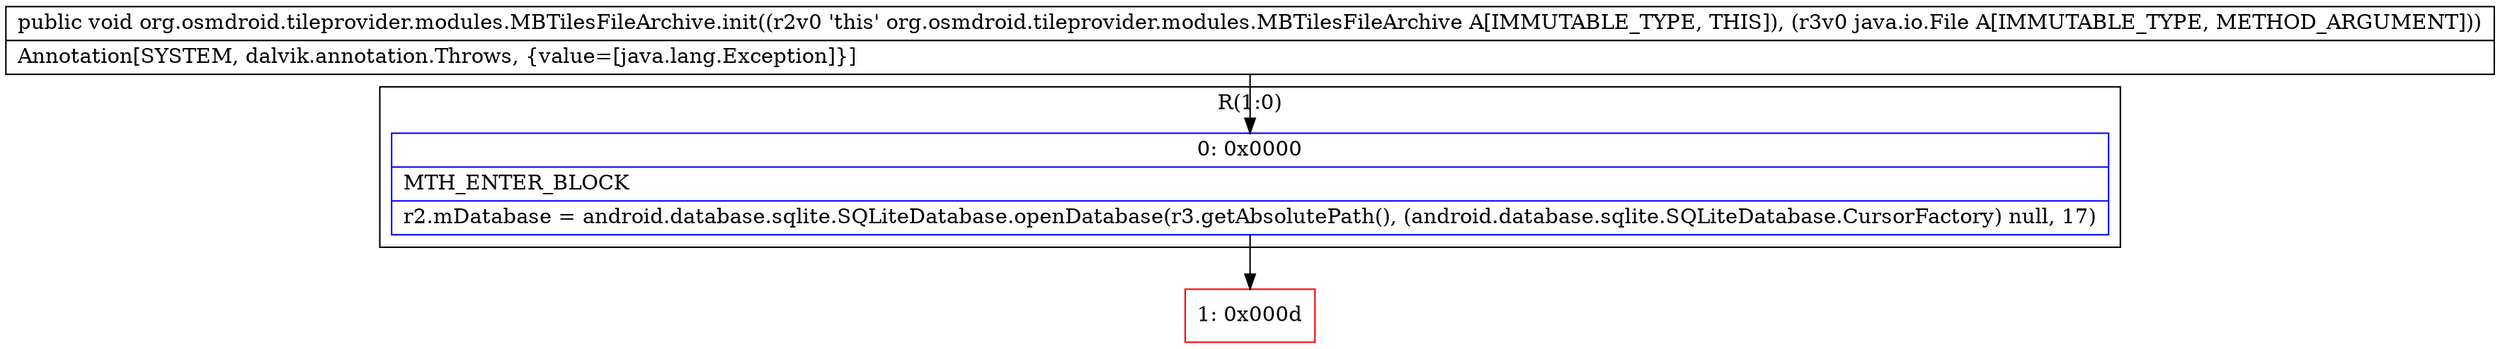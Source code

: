 digraph "CFG fororg.osmdroid.tileprovider.modules.MBTilesFileArchive.init(Ljava\/io\/File;)V" {
subgraph cluster_Region_81270376 {
label = "R(1:0)";
node [shape=record,color=blue];
Node_0 [shape=record,label="{0\:\ 0x0000|MTH_ENTER_BLOCK\l|r2.mDatabase = android.database.sqlite.SQLiteDatabase.openDatabase(r3.getAbsolutePath(), (android.database.sqlite.SQLiteDatabase.CursorFactory) null, 17)\l}"];
}
Node_1 [shape=record,color=red,label="{1\:\ 0x000d}"];
MethodNode[shape=record,label="{public void org.osmdroid.tileprovider.modules.MBTilesFileArchive.init((r2v0 'this' org.osmdroid.tileprovider.modules.MBTilesFileArchive A[IMMUTABLE_TYPE, THIS]), (r3v0 java.io.File A[IMMUTABLE_TYPE, METHOD_ARGUMENT]))  | Annotation[SYSTEM, dalvik.annotation.Throws, \{value=[java.lang.Exception]\}]\l}"];
MethodNode -> Node_0;
Node_0 -> Node_1;
}

